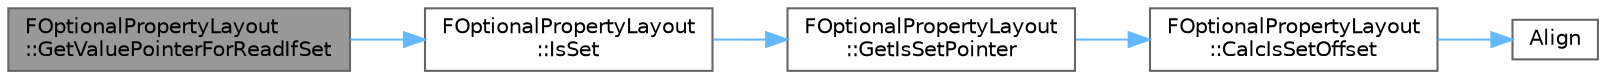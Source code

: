 digraph "FOptionalPropertyLayout::GetValuePointerForReadIfSet"
{
 // INTERACTIVE_SVG=YES
 // LATEX_PDF_SIZE
  bgcolor="transparent";
  edge [fontname=Helvetica,fontsize=10,labelfontname=Helvetica,labelfontsize=10];
  node [fontname=Helvetica,fontsize=10,shape=box,height=0.2,width=0.4];
  rankdir="LR";
  Node1 [id="Node000001",label="FOptionalPropertyLayout\l::GetValuePointerForReadIfSet",height=0.2,width=0.4,color="gray40", fillcolor="grey60", style="filled", fontcolor="black",tooltip=" "];
  Node1 -> Node2 [id="edge1_Node000001_Node000002",color="steelblue1",style="solid",tooltip=" "];
  Node2 [id="Node000002",label="FOptionalPropertyLayout\l::IsSet",height=0.2,width=0.4,color="grey40", fillcolor="white", style="filled",URL="$dc/d7c/structFOptionalPropertyLayout.html#afd70f0a685bbde0151c0d41fbc1a4b0f",tooltip=" "];
  Node2 -> Node3 [id="edge2_Node000002_Node000003",color="steelblue1",style="solid",tooltip=" "];
  Node3 [id="Node000003",label="FOptionalPropertyLayout\l::GetIsSetPointer",height=0.2,width=0.4,color="grey40", fillcolor="white", style="filled",URL="$dc/d7c/structFOptionalPropertyLayout.html#af5b876d1550a9fb217b8e80697dc5ac8",tooltip=" "];
  Node3 -> Node4 [id="edge3_Node000003_Node000004",color="steelblue1",style="solid",tooltip=" "];
  Node4 [id="Node000004",label="FOptionalPropertyLayout\l::CalcIsSetOffset",height=0.2,width=0.4,color="grey40", fillcolor="white", style="filled",URL="$dc/d7c/structFOptionalPropertyLayout.html#a33a88ab1cc904578ee47b758ffd3d0a1",tooltip=" "];
  Node4 -> Node5 [id="edge4_Node000004_Node000005",color="steelblue1",style="solid",tooltip=" "];
  Node5 [id="Node000005",label="Align",height=0.2,width=0.4,color="grey40", fillcolor="white", style="filled",URL="$dd/d32/AlignmentTemplates_8h.html#a3483acf381a22a4696a25ac42b2f3d4c",tooltip="Aligns a value to the nearest higher multiple of 'Alignment', which must be a power of two."];
}
